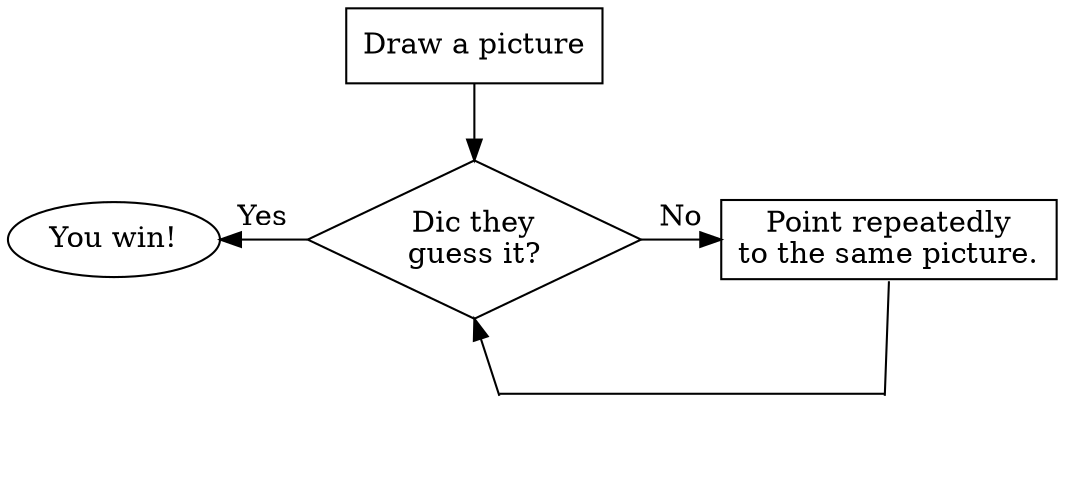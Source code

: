 digraph G {
    node [frontname = "Handlee"];
    edge [frontname = "Handlee"];

    splines=false;

    draw [
        label = "Draw a picture";
        shape = rect;
    ];
    win [
        label = "You win!";
        shape = oval;
    ];
    guess [
        label = "Dic they\nguess it?";
        shape = diamond;
    ];
    point [
        label = "Point repeatedly\nto the same picture.";
        shape = rect;
    ];

    draw -> guess;
    win -> guess [ label = "Yes"; dir=back ];

    guess -> point [ label = "No"];

    {
        rank=same;
        guess; point; win;
    }

    {
        rank=same;
        guess2; point2;
    }

    guess2 [
        label = "                      ";
        color = white;
    ]

    point2 [
        label = "                     ";
        color = white;
    ]

    point:s -> point2:n [ arrowhead = none ];
    guess2:n -> point2:n [ arrowhead = none ];
    guess2:n -> guess:s;
}